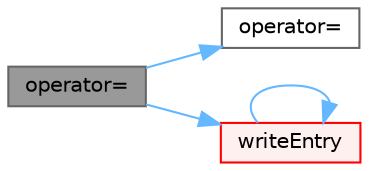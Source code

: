 digraph "operator="
{
 // LATEX_PDF_SIZE
  bgcolor="transparent";
  edge [fontname=Helvetica,fontsize=10,labelfontname=Helvetica,labelfontsize=10];
  node [fontname=Helvetica,fontsize=10,shape=box,height=0.2,width=0.4];
  rankdir="LR";
  Node1 [id="Node000001",label="operator=",height=0.2,width=0.4,color="gray40", fillcolor="grey60", style="filled", fontcolor="black",tooltip=" "];
  Node1 -> Node2 [id="edge1_Node000001_Node000002",color="steelblue1",style="solid",tooltip=" "];
  Node2 [id="Node000002",label="operator=",height=0.2,width=0.4,color="grey40", fillcolor="white", style="filled",URL="$classFoam_1_1expressions_1_1exprString.html#aada58daceeabb4c6350e0e740c7d64e8",tooltip=" "];
  Node1 -> Node3 [id="edge2_Node000001_Node000003",color="steelblue1",style="solid",tooltip=" "];
  Node3 [id="Node000003",label="writeEntry",height=0.2,width=0.4,color="red", fillcolor="#FFF0F0", style="filled",URL="$classFoam_1_1expressions_1_1exprString.html#af898b4e139ce05ae6c450ba8ff35dbe6",tooltip=" "];
  Node3 -> Node3 [id="edge3_Node000003_Node000003",color="steelblue1",style="solid",tooltip=" "];
}
